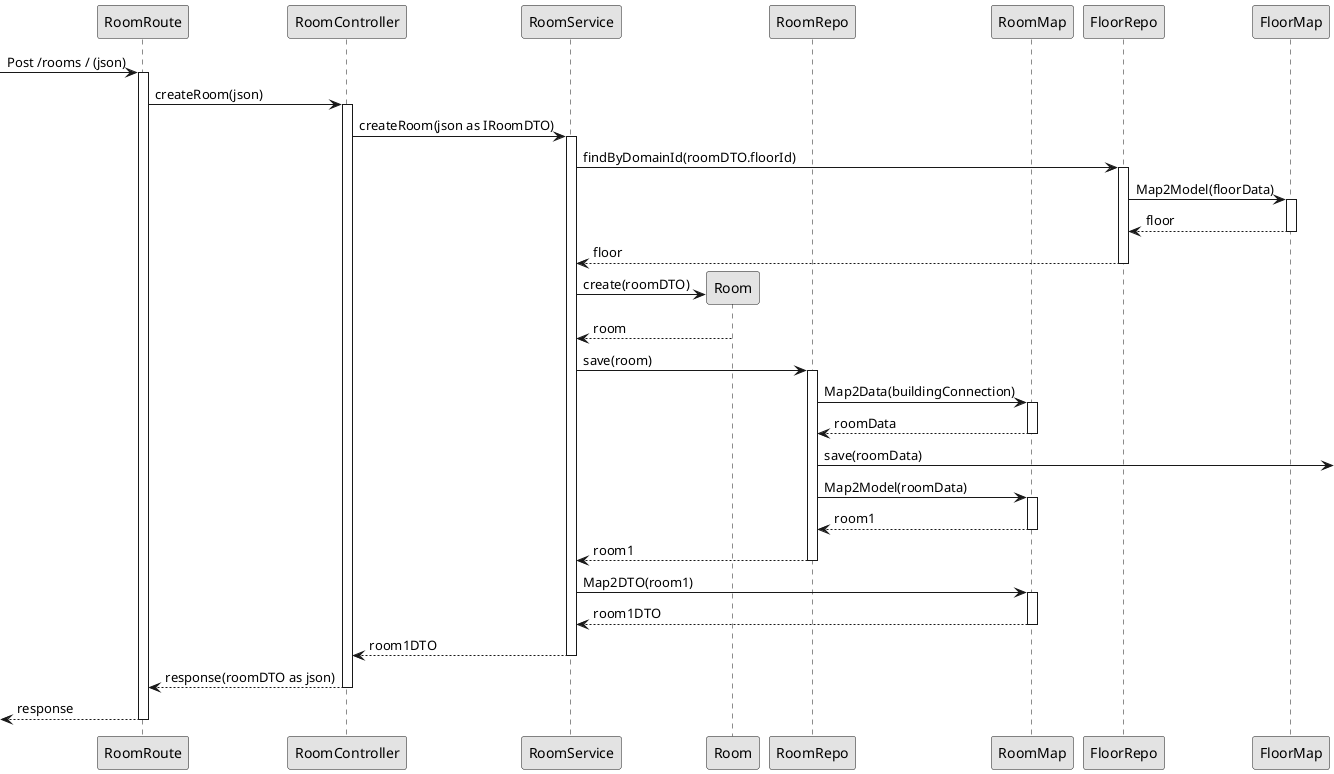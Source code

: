 @startuml
'http://plantuml.com/skinparam.html
skinparam monochrome true
skinparam packageStyle rect
skinparam shadowing false


participant RoomRoute  as route
participant RoomController as controller
participant RoomService as service
participant Room as domain
participant RoomRepo as repo
participant RoomMap as mapper
participant FloorRepo as repoFloor
participant FloorMap as mapperFloor

-> route: Post /rooms / (json)
activate route
  route -> controller: createRoom(json)
  activate controller
    controller -> service: createRoom(json as IRoomDTO)
    activate service
    service -> repoFloor: findByDomainId(roomDTO.floorId)
    activate repoFloor
    repoFloor -> mapperFloor: Map2Model(floorData)
    activate mapperFloor
    mapperFloor --> repoFloor: floor
    deactivate
    repoFloor --> service: floor
    deactivate
    service -> domain**: create(roomDTO)
    domain --> service: room
    service -> repo: save(room)
    activate repo
    repo -> mapper:Map2Data(buildingConnection)
    activate mapper
    mapper --> repo: roomData
    deactivate
    repo -> : save(roomData)
    repo -> mapper: Map2Model(roomData)     
    activate mapper
    mapper --> repo: room1
    deactivate
    repo --> service: room1
    deactivate
    service -> mapper: Map2DTO(room1)
    activate mapper
    mapper--> service: room1DTO
    deactivate
    service --> controller: room1DTO
    deactivate
    controller --> route: response(roomDTO as json)
    deactivate
    <-- route: response
    deactivate
    
@enduml